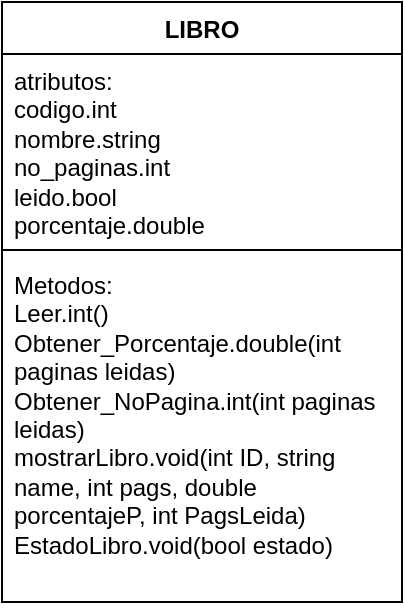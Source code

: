 <mxfile version="21.0.8"><diagram name="Página-1" id="KXdIxboqsKPC6trZMoJy"><mxGraphModel dx="1009" dy="573" grid="1" gridSize="10" guides="1" tooltips="1" connect="1" arrows="1" fold="1" page="1" pageScale="1" pageWidth="827" pageHeight="1169" math="0" shadow="0"><root><mxCell id="0"/><mxCell id="1" parent="0"/><mxCell id="VSagDvzjjVUGpMEHMlAY-2" value="LIBRO" style="swimlane;fontStyle=1;align=center;verticalAlign=top;childLayout=stackLayout;horizontal=1;startSize=26;horizontalStack=0;resizeParent=1;resizeParentMax=0;resizeLast=0;collapsible=1;marginBottom=0;whiteSpace=wrap;html=1;" parent="1" vertex="1"><mxGeometry x="260" y="171" width="200" height="300" as="geometry"/></mxCell><mxCell id="VSagDvzjjVUGpMEHMlAY-3" value="atributos:&amp;nbsp;&lt;br&gt;codigo.int&lt;br&gt;nombre.string&lt;br&gt;no_paginas.int&lt;br&gt;leido.bool&lt;br&gt;porcentaje.double" style="text;strokeColor=none;fillColor=none;align=left;verticalAlign=top;spacingLeft=4;spacingRight=4;overflow=hidden;rotatable=0;points=[[0,0.5],[1,0.5]];portConstraint=eastwest;whiteSpace=wrap;html=1;" parent="VSagDvzjjVUGpMEHMlAY-2" vertex="1"><mxGeometry y="26" width="200" height="94" as="geometry"/></mxCell><mxCell id="VSagDvzjjVUGpMEHMlAY-4" value="" style="line;strokeWidth=1;fillColor=none;align=left;verticalAlign=middle;spacingTop=-1;spacingLeft=3;spacingRight=3;rotatable=0;labelPosition=right;points=[];portConstraint=eastwest;strokeColor=inherit;" parent="VSagDvzjjVUGpMEHMlAY-2" vertex="1"><mxGeometry y="120" width="200" height="8" as="geometry"/></mxCell><mxCell id="VSagDvzjjVUGpMEHMlAY-5" value="Metodos:&lt;br&gt;Leer.int()&lt;br&gt;Obtener_Porcentaje.double(int paginas leidas)&lt;br&gt;Obtener_NoPagina.int(int paginas leidas)&lt;br&gt;mostrarLibro.void(int ID, string name, int pags, double porcentajeP, int PagsLeida)&lt;br&gt;EstadoLibro.void(bool estado)" style="text;strokeColor=none;fillColor=none;align=left;verticalAlign=top;spacingLeft=4;spacingRight=4;overflow=hidden;rotatable=0;points=[[0,0.5],[1,0.5]];portConstraint=eastwest;whiteSpace=wrap;html=1;" parent="VSagDvzjjVUGpMEHMlAY-2" vertex="1"><mxGeometry y="128" width="200" height="172" as="geometry"/></mxCell></root></mxGraphModel></diagram></mxfile>